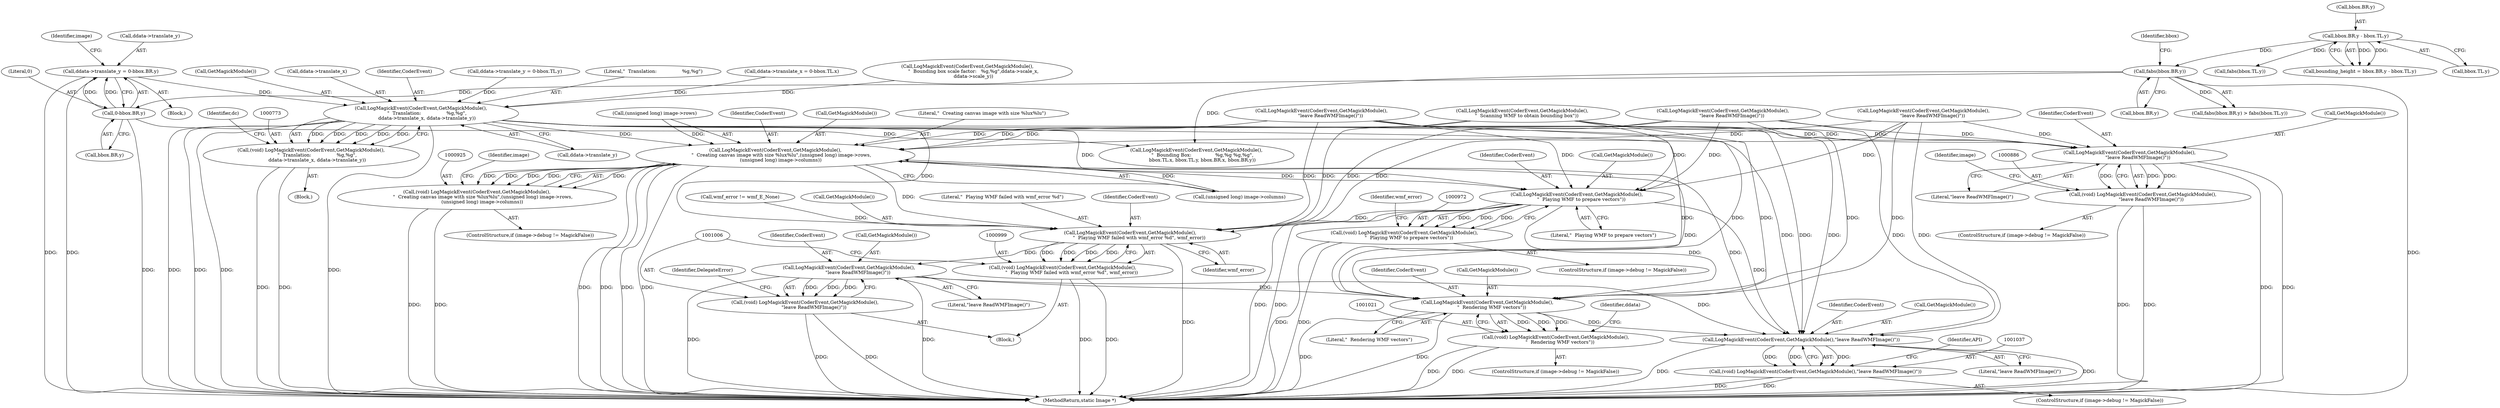 digraph "0_ImageMagick_f6e9d0d9955e85bdd7540b251cd50d598dacc5e6_74@pointer" {
"1000655" [label="(Call,ddata->translate_y = 0-bbox.BR.y)"];
"1000659" [label="(Call,0-bbox.BR.y)"];
"1000614" [label="(Call,fabs(bbox.BR.y))"];
"1000578" [label="(Call,bbox.BR.y - bbox.TL.y)"];
"1000774" [label="(Call,LogMagickEvent(CoderEvent,GetMagickModule(),\n        \"  Translation:                 %g,%g\",\n        ddata->translate_x, ddata->translate_y))"];
"1000772" [label="(Call,(void) LogMagickEvent(CoderEvent,GetMagickModule(),\n        \"  Translation:                 %g,%g\",\n        ddata->translate_x, ddata->translate_y))"];
"1000887" [label="(Call,LogMagickEvent(CoderEvent,GetMagickModule(),\n           \"leave ReadWMFImage()\"))"];
"1000885" [label="(Call,(void) LogMagickEvent(CoderEvent,GetMagickModule(),\n           \"leave ReadWMFImage()\"))"];
"1000926" [label="(Call,LogMagickEvent(CoderEvent,GetMagickModule(),\n        \"  Creating canvas image with size %lux%lu\",(unsigned long) image->rows,\n       (unsigned long) image->columns))"];
"1000924" [label="(Call,(void) LogMagickEvent(CoderEvent,GetMagickModule(),\n        \"  Creating canvas image with size %lux%lu\",(unsigned long) image->rows,\n       (unsigned long) image->columns))"];
"1000973" [label="(Call,LogMagickEvent(CoderEvent,GetMagickModule(),\n      \"  Playing WMF to prepare vectors\"))"];
"1000971" [label="(Call,(void) LogMagickEvent(CoderEvent,GetMagickModule(),\n      \"  Playing WMF to prepare vectors\"))"];
"1001000" [label="(Call,LogMagickEvent(CoderEvent,GetMagickModule(),\n            \"  Playing WMF failed with wmf_error %d\", wmf_error))"];
"1000998" [label="(Call,(void) LogMagickEvent(CoderEvent,GetMagickModule(),\n            \"  Playing WMF failed with wmf_error %d\", wmf_error))"];
"1001007" [label="(Call,LogMagickEvent(CoderEvent,GetMagickModule(),\n            \"leave ReadWMFImage()\"))"];
"1001005" [label="(Call,(void) LogMagickEvent(CoderEvent,GetMagickModule(),\n            \"leave ReadWMFImage()\"))"];
"1001022" [label="(Call,LogMagickEvent(CoderEvent,GetMagickModule(),\n      \"  Rendering WMF vectors\"))"];
"1001020" [label="(Call,(void) LogMagickEvent(CoderEvent,GetMagickModule(),\n      \"  Rendering WMF vectors\"))"];
"1001038" [label="(Call,LogMagickEvent(CoderEvent,GetMagickModule(),\"leave ReadWMFImage()\"))"];
"1001036" [label="(Call,(void) LogMagickEvent(CoderEvent,GetMagickModule(),\"leave ReadWMFImage()\"))"];
"1000781" [label="(Call,ddata->translate_y)"];
"1000778" [label="(Call,ddata->translate_x)"];
"1000775" [label="(Identifier,CoderEvent)"];
"1000615" [label="(Call,bbox.BR.y)"];
"1000975" [label="(Call,GetMagickModule())"];
"1000659" [label="(Call,0-bbox.BR.y)"];
"1000879" [label="(ControlStructure,if (image->debug != MagickFalse))"];
"1000251" [label="(Call,LogMagickEvent(CoderEvent,GetMagickModule(),\n            \"leave ReadWMFImage()\"))"];
"1000634" [label="(Call,ddata->translate_y = 0-bbox.TL.y)"];
"1000890" [label="(Literal,\"leave ReadWMFImage()\")"];
"1001039" [label="(Identifier,CoderEvent)"];
"1000777" [label="(Literal,\"  Translation:                 %g,%g\")"];
"1001050" [label="(MethodReturn,static Image *)"];
"1000579" [label="(Call,bbox.BR.y)"];
"1000596" [label="(Call,ddata->translate_x = 0-bbox.TL.x)"];
"1001007" [label="(Call,LogMagickEvent(CoderEvent,GetMagickModule(),\n            \"leave ReadWMFImage()\"))"];
"1000974" [label="(Identifier,CoderEvent)"];
"1001003" [label="(Literal,\"  Playing WMF failed with wmf_error %d\")"];
"1001004" [label="(Identifier,wmf_error)"];
"1000965" [label="(ControlStructure,if (image->debug != MagickFalse))"];
"1000888" [label="(Identifier,CoderEvent)"];
"1000997" [label="(Block,)"];
"1001030" [label="(ControlStructure,if (image->debug != MagickFalse))"];
"1001001" [label="(Identifier,CoderEvent)"];
"1000928" [label="(Call,GetMagickModule())"];
"1000584" [label="(Call,bbox.TL.y)"];
"1000998" [label="(Call,(void) LogMagickEvent(CoderEvent,GetMagickModule(),\n            \"  Playing WMF failed with wmf_error %d\", wmf_error))"];
"1000623" [label="(Identifier,bbox)"];
"1001005" [label="(Call,(void) LogMagickEvent(CoderEvent,GetMagickModule(),\n            \"leave ReadWMFImage()\"))"];
"1000789" [label="(Identifier,dc)"];
"1001043" [label="(Identifier,API)"];
"1000985" [label="(Call,wmf_error != wmf_E_None)"];
"1000655" [label="(Call,ddata->translate_y = 0-bbox.BR.y)"];
"1001009" [label="(Call,GetMagickModule())"];
"1000774" [label="(Call,LogMagickEvent(CoderEvent,GetMagickModule(),\n        \"  Translation:                 %g,%g\",\n        ddata->translate_x, ddata->translate_y))"];
"1000578" [label="(Call,bbox.BR.y - bbox.TL.y)"];
"1000620" [label="(Call,fabs(bbox.TL.y))"];
"1001023" [label="(Identifier,CoderEvent)"];
"1000978" [label="(Identifier,wmf_error)"];
"1000929" [label="(Literal,\"  Creating canvas image with size %lux%lu\")"];
"1000576" [label="(Call,bounding_height = bbox.BR.y - bbox.TL.y)"];
"1000613" [label="(Call,fabs(bbox.BR.y) > fabs(bbox.TL.y))"];
"1001025" [label="(Literal,\"  Rendering WMF vectors\")"];
"1000973" [label="(Call,LogMagickEvent(CoderEvent,GetMagickModule(),\n      \"  Playing WMF to prepare vectors\"))"];
"1000926" [label="(Call,LogMagickEvent(CoderEvent,GetMagickModule(),\n        \"  Creating canvas image with size %lux%lu\",(unsigned long) image->rows,\n       (unsigned long) image->columns))"];
"1000614" [label="(Call,fabs(bbox.BR.y))"];
"1000712" [label="(Call,LogMagickEvent(CoderEvent,GetMagickModule(),\n        \"  Bounding Box:                %g,%g %g,%g\",\n        bbox.TL.x, bbox.TL.y, bbox.BR.x, bbox.BR.y))"];
"1000893" [label="(Identifier,image)"];
"1000918" [label="(ControlStructure,if (image->debug != MagickFalse))"];
"1001002" [label="(Call,GetMagickModule())"];
"1000889" [label="(Call,GetMagickModule())"];
"1000661" [label="(Call,bbox.BR.y)"];
"1000971" [label="(Call,(void) LogMagickEvent(CoderEvent,GetMagickModule(),\n      \"  Playing WMF to prepare vectors\"))"];
"1001010" [label="(Literal,\"leave ReadWMFImage()\")"];
"1001041" [label="(Literal,\"leave ReadWMFImage()\")"];
"1000672" [label="(Block,)"];
"1000935" [label="(Call,(unsigned long) image->columns)"];
"1000976" [label="(Literal,\"  Playing WMF to prepare vectors\")"];
"1000943" [label="(Identifier,image)"];
"1000885" [label="(Call,(void) LogMagickEvent(CoderEvent,GetMagickModule(),\n           \"leave ReadWMFImage()\"))"];
"1000376" [label="(Call,LogMagickEvent(CoderEvent,GetMagickModule(),\n      \"  Scanning WMF to obtain bounding box\"))"];
"1001028" [label="(Identifier,ddata)"];
"1000410" [label="(Call,LogMagickEvent(CoderEvent,GetMagickModule(),\n            \"leave ReadWMFImage()\"))"];
"1000924" [label="(Call,(void) LogMagickEvent(CoderEvent,GetMagickModule(),\n        \"  Creating canvas image with size %lux%lu\",(unsigned long) image->rows,\n       (unsigned long) image->columns))"];
"1000930" [label="(Call,(unsigned long) image->rows)"];
"1001022" [label="(Call,LogMagickEvent(CoderEvent,GetMagickModule(),\n      \"  Rendering WMF vectors\"))"];
"1000646" [label="(Block,)"];
"1001020" [label="(Call,(void) LogMagickEvent(CoderEvent,GetMagickModule(),\n      \"  Rendering WMF vectors\"))"];
"1000772" [label="(Call,(void) LogMagickEvent(CoderEvent,GetMagickModule(),\n        \"  Translation:                 %g,%g\",\n        ddata->translate_x, ddata->translate_y))"];
"1001038" [label="(Call,LogMagickEvent(CoderEvent,GetMagickModule(),\"leave ReadWMFImage()\"))"];
"1000656" [label="(Call,ddata->translate_y)"];
"1001040" [label="(Call,GetMagickModule())"];
"1001036" [label="(Call,(void) LogMagickEvent(CoderEvent,GetMagickModule(),\"leave ReadWMFImage()\"))"];
"1000887" [label="(Call,LogMagickEvent(CoderEvent,GetMagickModule(),\n           \"leave ReadWMFImage()\"))"];
"1001014" [label="(ControlStructure,if (image->debug != MagickFalse))"];
"1001012" [label="(Identifier,DelegateError)"];
"1000927" [label="(Identifier,CoderEvent)"];
"1001000" [label="(Call,LogMagickEvent(CoderEvent,GetMagickModule(),\n            \"  Playing WMF failed with wmf_error %d\", wmf_error))"];
"1000660" [label="(Literal,0)"];
"1000501" [label="(Call,LogMagickEvent(CoderEvent,GetMagickModule(),\n            \"leave ReadWMFImage()\"))"];
"1000669" [label="(Identifier,image)"];
"1001008" [label="(Identifier,CoderEvent)"];
"1000762" [label="(Call,LogMagickEvent(CoderEvent,GetMagickModule(),\n        \"  Bounding box scale factor:   %g,%g\",ddata->scale_x,\n        ddata->scale_y))"];
"1001024" [label="(Call,GetMagickModule())"];
"1000776" [label="(Call,GetMagickModule())"];
"1000655" -> "1000646"  [label="AST: "];
"1000655" -> "1000659"  [label="CFG: "];
"1000656" -> "1000655"  [label="AST: "];
"1000659" -> "1000655"  [label="AST: "];
"1000669" -> "1000655"  [label="CFG: "];
"1000655" -> "1001050"  [label="DDG: "];
"1000655" -> "1001050"  [label="DDG: "];
"1000659" -> "1000655"  [label="DDG: "];
"1000659" -> "1000655"  [label="DDG: "];
"1000655" -> "1000774"  [label="DDG: "];
"1000659" -> "1000661"  [label="CFG: "];
"1000660" -> "1000659"  [label="AST: "];
"1000661" -> "1000659"  [label="AST: "];
"1000659" -> "1001050"  [label="DDG: "];
"1000614" -> "1000659"  [label="DDG: "];
"1000659" -> "1000712"  [label="DDG: "];
"1000614" -> "1000613"  [label="AST: "];
"1000614" -> "1000615"  [label="CFG: "];
"1000615" -> "1000614"  [label="AST: "];
"1000623" -> "1000614"  [label="CFG: "];
"1000614" -> "1001050"  [label="DDG: "];
"1000614" -> "1000613"  [label="DDG: "];
"1000578" -> "1000614"  [label="DDG: "];
"1000614" -> "1000712"  [label="DDG: "];
"1000578" -> "1000576"  [label="AST: "];
"1000578" -> "1000584"  [label="CFG: "];
"1000579" -> "1000578"  [label="AST: "];
"1000584" -> "1000578"  [label="AST: "];
"1000576" -> "1000578"  [label="CFG: "];
"1000578" -> "1000576"  [label="DDG: "];
"1000578" -> "1000576"  [label="DDG: "];
"1000578" -> "1000620"  [label="DDG: "];
"1000774" -> "1000772"  [label="AST: "];
"1000774" -> "1000781"  [label="CFG: "];
"1000775" -> "1000774"  [label="AST: "];
"1000776" -> "1000774"  [label="AST: "];
"1000777" -> "1000774"  [label="AST: "];
"1000778" -> "1000774"  [label="AST: "];
"1000781" -> "1000774"  [label="AST: "];
"1000772" -> "1000774"  [label="CFG: "];
"1000774" -> "1001050"  [label="DDG: "];
"1000774" -> "1001050"  [label="DDG: "];
"1000774" -> "1001050"  [label="DDG: "];
"1000774" -> "1001050"  [label="DDG: "];
"1000774" -> "1000772"  [label="DDG: "];
"1000774" -> "1000772"  [label="DDG: "];
"1000774" -> "1000772"  [label="DDG: "];
"1000774" -> "1000772"  [label="DDG: "];
"1000774" -> "1000772"  [label="DDG: "];
"1000762" -> "1000774"  [label="DDG: "];
"1000596" -> "1000774"  [label="DDG: "];
"1000634" -> "1000774"  [label="DDG: "];
"1000774" -> "1000887"  [label="DDG: "];
"1000774" -> "1000926"  [label="DDG: "];
"1000774" -> "1000973"  [label="DDG: "];
"1000774" -> "1001000"  [label="DDG: "];
"1000774" -> "1001022"  [label="DDG: "];
"1000774" -> "1001038"  [label="DDG: "];
"1000772" -> "1000672"  [label="AST: "];
"1000773" -> "1000772"  [label="AST: "];
"1000789" -> "1000772"  [label="CFG: "];
"1000772" -> "1001050"  [label="DDG: "];
"1000772" -> "1001050"  [label="DDG: "];
"1000887" -> "1000885"  [label="AST: "];
"1000887" -> "1000890"  [label="CFG: "];
"1000888" -> "1000887"  [label="AST: "];
"1000889" -> "1000887"  [label="AST: "];
"1000890" -> "1000887"  [label="AST: "];
"1000885" -> "1000887"  [label="CFG: "];
"1000887" -> "1001050"  [label="DDG: "];
"1000887" -> "1001050"  [label="DDG: "];
"1000887" -> "1000885"  [label="DDG: "];
"1000887" -> "1000885"  [label="DDG: "];
"1000887" -> "1000885"  [label="DDG: "];
"1000376" -> "1000887"  [label="DDG: "];
"1000410" -> "1000887"  [label="DDG: "];
"1000251" -> "1000887"  [label="DDG: "];
"1000501" -> "1000887"  [label="DDG: "];
"1000885" -> "1000879"  [label="AST: "];
"1000886" -> "1000885"  [label="AST: "];
"1000893" -> "1000885"  [label="CFG: "];
"1000885" -> "1001050"  [label="DDG: "];
"1000885" -> "1001050"  [label="DDG: "];
"1000926" -> "1000924"  [label="AST: "];
"1000926" -> "1000935"  [label="CFG: "];
"1000927" -> "1000926"  [label="AST: "];
"1000928" -> "1000926"  [label="AST: "];
"1000929" -> "1000926"  [label="AST: "];
"1000930" -> "1000926"  [label="AST: "];
"1000935" -> "1000926"  [label="AST: "];
"1000924" -> "1000926"  [label="CFG: "];
"1000926" -> "1001050"  [label="DDG: "];
"1000926" -> "1001050"  [label="DDG: "];
"1000926" -> "1001050"  [label="DDG: "];
"1000926" -> "1001050"  [label="DDG: "];
"1000926" -> "1000924"  [label="DDG: "];
"1000926" -> "1000924"  [label="DDG: "];
"1000926" -> "1000924"  [label="DDG: "];
"1000926" -> "1000924"  [label="DDG: "];
"1000926" -> "1000924"  [label="DDG: "];
"1000376" -> "1000926"  [label="DDG: "];
"1000410" -> "1000926"  [label="DDG: "];
"1000251" -> "1000926"  [label="DDG: "];
"1000501" -> "1000926"  [label="DDG: "];
"1000930" -> "1000926"  [label="DDG: "];
"1000935" -> "1000926"  [label="DDG: "];
"1000926" -> "1000973"  [label="DDG: "];
"1000926" -> "1001000"  [label="DDG: "];
"1000926" -> "1001022"  [label="DDG: "];
"1000926" -> "1001038"  [label="DDG: "];
"1000924" -> "1000918"  [label="AST: "];
"1000925" -> "1000924"  [label="AST: "];
"1000943" -> "1000924"  [label="CFG: "];
"1000924" -> "1001050"  [label="DDG: "];
"1000924" -> "1001050"  [label="DDG: "];
"1000973" -> "1000971"  [label="AST: "];
"1000973" -> "1000976"  [label="CFG: "];
"1000974" -> "1000973"  [label="AST: "];
"1000975" -> "1000973"  [label="AST: "];
"1000976" -> "1000973"  [label="AST: "];
"1000971" -> "1000973"  [label="CFG: "];
"1000973" -> "1001050"  [label="DDG: "];
"1000973" -> "1001050"  [label="DDG: "];
"1000973" -> "1000971"  [label="DDG: "];
"1000973" -> "1000971"  [label="DDG: "];
"1000973" -> "1000971"  [label="DDG: "];
"1000376" -> "1000973"  [label="DDG: "];
"1000410" -> "1000973"  [label="DDG: "];
"1000251" -> "1000973"  [label="DDG: "];
"1000501" -> "1000973"  [label="DDG: "];
"1000973" -> "1001000"  [label="DDG: "];
"1000973" -> "1001022"  [label="DDG: "];
"1000973" -> "1001038"  [label="DDG: "];
"1000971" -> "1000965"  [label="AST: "];
"1000972" -> "1000971"  [label="AST: "];
"1000978" -> "1000971"  [label="CFG: "];
"1000971" -> "1001050"  [label="DDG: "];
"1000971" -> "1001050"  [label="DDG: "];
"1001000" -> "1000998"  [label="AST: "];
"1001000" -> "1001004"  [label="CFG: "];
"1001001" -> "1001000"  [label="AST: "];
"1001002" -> "1001000"  [label="AST: "];
"1001003" -> "1001000"  [label="AST: "];
"1001004" -> "1001000"  [label="AST: "];
"1000998" -> "1001000"  [label="CFG: "];
"1001000" -> "1001050"  [label="DDG: "];
"1001000" -> "1000998"  [label="DDG: "];
"1001000" -> "1000998"  [label="DDG: "];
"1001000" -> "1000998"  [label="DDG: "];
"1001000" -> "1000998"  [label="DDG: "];
"1000376" -> "1001000"  [label="DDG: "];
"1000410" -> "1001000"  [label="DDG: "];
"1000251" -> "1001000"  [label="DDG: "];
"1000501" -> "1001000"  [label="DDG: "];
"1000985" -> "1001000"  [label="DDG: "];
"1001000" -> "1001007"  [label="DDG: "];
"1000998" -> "1000997"  [label="AST: "];
"1000999" -> "1000998"  [label="AST: "];
"1001006" -> "1000998"  [label="CFG: "];
"1000998" -> "1001050"  [label="DDG: "];
"1000998" -> "1001050"  [label="DDG: "];
"1001007" -> "1001005"  [label="AST: "];
"1001007" -> "1001010"  [label="CFG: "];
"1001008" -> "1001007"  [label="AST: "];
"1001009" -> "1001007"  [label="AST: "];
"1001010" -> "1001007"  [label="AST: "];
"1001005" -> "1001007"  [label="CFG: "];
"1001007" -> "1001050"  [label="DDG: "];
"1001007" -> "1001050"  [label="DDG: "];
"1001007" -> "1001005"  [label="DDG: "];
"1001007" -> "1001005"  [label="DDG: "];
"1001007" -> "1001005"  [label="DDG: "];
"1001007" -> "1001022"  [label="DDG: "];
"1001007" -> "1001038"  [label="DDG: "];
"1001005" -> "1000997"  [label="AST: "];
"1001006" -> "1001005"  [label="AST: "];
"1001012" -> "1001005"  [label="CFG: "];
"1001005" -> "1001050"  [label="DDG: "];
"1001005" -> "1001050"  [label="DDG: "];
"1001022" -> "1001020"  [label="AST: "];
"1001022" -> "1001025"  [label="CFG: "];
"1001023" -> "1001022"  [label="AST: "];
"1001024" -> "1001022"  [label="AST: "];
"1001025" -> "1001022"  [label="AST: "];
"1001020" -> "1001022"  [label="CFG: "];
"1001022" -> "1001050"  [label="DDG: "];
"1001022" -> "1001050"  [label="DDG: "];
"1001022" -> "1001020"  [label="DDG: "];
"1001022" -> "1001020"  [label="DDG: "];
"1001022" -> "1001020"  [label="DDG: "];
"1000376" -> "1001022"  [label="DDG: "];
"1000410" -> "1001022"  [label="DDG: "];
"1000251" -> "1001022"  [label="DDG: "];
"1000501" -> "1001022"  [label="DDG: "];
"1001022" -> "1001038"  [label="DDG: "];
"1001020" -> "1001014"  [label="AST: "];
"1001021" -> "1001020"  [label="AST: "];
"1001028" -> "1001020"  [label="CFG: "];
"1001020" -> "1001050"  [label="DDG: "];
"1001020" -> "1001050"  [label="DDG: "];
"1001038" -> "1001036"  [label="AST: "];
"1001038" -> "1001041"  [label="CFG: "];
"1001039" -> "1001038"  [label="AST: "];
"1001040" -> "1001038"  [label="AST: "];
"1001041" -> "1001038"  [label="AST: "];
"1001036" -> "1001038"  [label="CFG: "];
"1001038" -> "1001050"  [label="DDG: "];
"1001038" -> "1001050"  [label="DDG: "];
"1001038" -> "1001036"  [label="DDG: "];
"1001038" -> "1001036"  [label="DDG: "];
"1001038" -> "1001036"  [label="DDG: "];
"1000376" -> "1001038"  [label="DDG: "];
"1000410" -> "1001038"  [label="DDG: "];
"1000251" -> "1001038"  [label="DDG: "];
"1000501" -> "1001038"  [label="DDG: "];
"1001036" -> "1001030"  [label="AST: "];
"1001037" -> "1001036"  [label="AST: "];
"1001043" -> "1001036"  [label="CFG: "];
"1001036" -> "1001050"  [label="DDG: "];
"1001036" -> "1001050"  [label="DDG: "];
}
